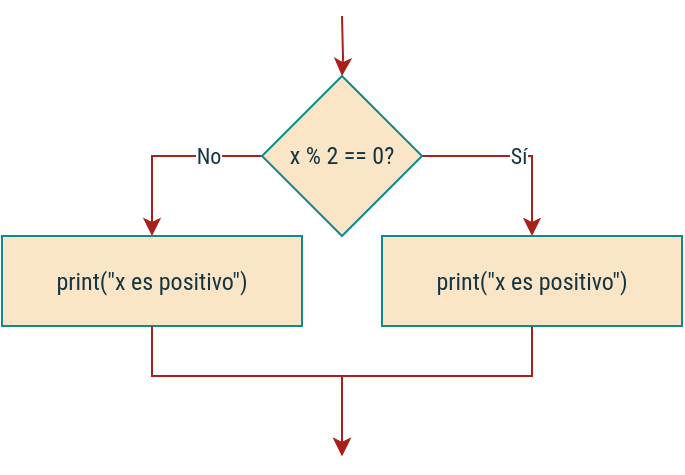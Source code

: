 <mxfile version="16.3.0" type="device"><diagram id="E2bQt84_KvBZb-h_ofLl" name="Page-1"><mxGraphModel dx="506" dy="637" grid="1" gridSize="10" guides="1" tooltips="1" connect="1" arrows="1" fold="1" page="1" pageScale="1" pageWidth="850" pageHeight="1100" background="none" math="0" shadow="0"><root><mxCell id="0"/><mxCell id="1" parent="0"/><mxCell id="beTtEsp2uA6NcHhqyFBB-6" style="edgeStyle=orthogonalEdgeStyle;rounded=0;orthogonalLoop=1;jettySize=auto;html=1;exitX=0.5;exitY=1;exitDx=0;exitDy=0;labelBackgroundColor=#DAD2D8;strokeColor=#A8201A;fontColor=#143642;fontFamily=Roboto Condensed;fontSource=https%3A%2F%2Ffonts.googleapis.com%2Fcss%3Ffamily%3DRoboto%2BCondensed;" parent="1" target="beTtEsp2uA6NcHhqyFBB-3" edge="1"><mxGeometry relative="1" as="geometry"><mxPoint x="280" y="270" as="sourcePoint"/></mxGeometry></mxCell><mxCell id="beTtEsp2uA6NcHhqyFBB-8" value="Sí" style="edgeStyle=orthogonalEdgeStyle;rounded=0;orthogonalLoop=1;jettySize=auto;html=1;labelBackgroundColor=default;strokeColor=#A8201A;fontColor=#143642;fontFamily=Roboto Condensed;fontSource=https%3A%2F%2Ffonts.googleapis.com%2Fcss%3Ffamily%3DRoboto%2BCondensed;spacing=4;" parent="1" source="beTtEsp2uA6NcHhqyFBB-3" target="beTtEsp2uA6NcHhqyFBB-7" edge="1"><mxGeometry relative="1" as="geometry"><Array as="points"><mxPoint x="350" y="340"/><mxPoint x="350" y="340"/></Array></mxGeometry></mxCell><mxCell id="beTtEsp2uA6NcHhqyFBB-11" value="No" style="edgeStyle=orthogonalEdgeStyle;rounded=0;orthogonalLoop=1;jettySize=auto;html=1;labelBackgroundColor=default;strokeColor=#A8201A;fontColor=#143642;fontFamily=Roboto Condensed;fontSource=https%3A%2F%2Ffonts.googleapis.com%2Fcss%3Ffamily%3DRoboto%2BCondensed;spacing=5;exitX=0;exitY=0.5;exitDx=0;exitDy=0;" parent="1" source="beTtEsp2uA6NcHhqyFBB-3" target="RF_sLiHwIuRmdOmLbjPJ-30" edge="1"><mxGeometry x="-0.429" relative="1" as="geometry"><mxPoint x="280" y="460" as="targetPoint"/><mxPoint as="offset"/></mxGeometry></mxCell><mxCell id="beTtEsp2uA6NcHhqyFBB-3" value="x % 2 == 0?" style="rhombus;whiteSpace=wrap;html=1;fillColor=#FAE5C7;strokeColor=#0F8B8D;fontColor=#143642;fontFamily=Roboto Condensed;fontSource=https%3A%2F%2Ffonts.googleapis.com%2Fcss%3Ffamily%3DRoboto%2BCondensed;" parent="1" vertex="1"><mxGeometry x="240" y="300" width="80" height="80" as="geometry"/></mxCell><mxCell id="beTtEsp2uA6NcHhqyFBB-9" style="edgeStyle=orthogonalEdgeStyle;rounded=0;orthogonalLoop=1;jettySize=auto;html=1;labelBackgroundColor=#DAD2D8;strokeColor=#A8201A;fontColor=#143642;fontFamily=Roboto Condensed;fontSource=https%3A%2F%2Ffonts.googleapis.com%2Fcss%3Ffamily%3DRoboto%2BCondensed;exitX=0.5;exitY=1;exitDx=0;exitDy=0;" parent="1" source="beTtEsp2uA6NcHhqyFBB-7" edge="1"><mxGeometry relative="1" as="geometry"><mxPoint x="500" y="415" as="sourcePoint"/><Array as="points"><mxPoint x="375" y="450"/><mxPoint x="280" y="450"/></Array><mxPoint x="280" y="490" as="targetPoint"/></mxGeometry></mxCell><mxCell id="beTtEsp2uA6NcHhqyFBB-7" value="print(&quot;x es positivo&quot;)" style="rounded=0;whiteSpace=wrap;html=1;fillColor=#FAE5C7;strokeColor=#0F8B8D;fontColor=#143642;fontFamily=Roboto Condensed;fontSource=https%3A%2F%2Ffonts.googleapis.com%2Fcss%3Ffamily%3DRoboto%2BCondensed;" parent="1" vertex="1"><mxGeometry x="300" y="380" width="150" height="45" as="geometry"/></mxCell><mxCell id="RF_sLiHwIuRmdOmLbjPJ-30" value="print(&quot;x es positivo&quot;)" style="rounded=0;whiteSpace=wrap;html=1;fillColor=#FAE5C7;strokeColor=#0F8B8D;fontColor=#143642;fontFamily=Roboto Condensed;fontSource=https%3A%2F%2Ffonts.googleapis.com%2Fcss%3Ffamily%3DRoboto%2BCondensed;" vertex="1" parent="1"><mxGeometry x="110" y="380" width="150" height="45" as="geometry"/></mxCell><mxCell id="RF_sLiHwIuRmdOmLbjPJ-31" style="edgeStyle=orthogonalEdgeStyle;rounded=0;orthogonalLoop=1;jettySize=auto;html=1;labelBackgroundColor=#DAD2D8;strokeColor=#A8201A;fontColor=#143642;fontFamily=Roboto Condensed;fontSource=https%3A%2F%2Ffonts.googleapis.com%2Fcss%3Ffamily%3DRoboto%2BCondensed;exitX=0.5;exitY=1;exitDx=0;exitDy=0;" edge="1" parent="1" source="RF_sLiHwIuRmdOmLbjPJ-30"><mxGeometry relative="1" as="geometry"><mxPoint x="175" y="425" as="sourcePoint"/><Array as="points"><mxPoint x="185" y="450"/><mxPoint x="280" y="450"/></Array><mxPoint x="280" y="490" as="targetPoint"/></mxGeometry></mxCell></root></mxGraphModel></diagram></mxfile>